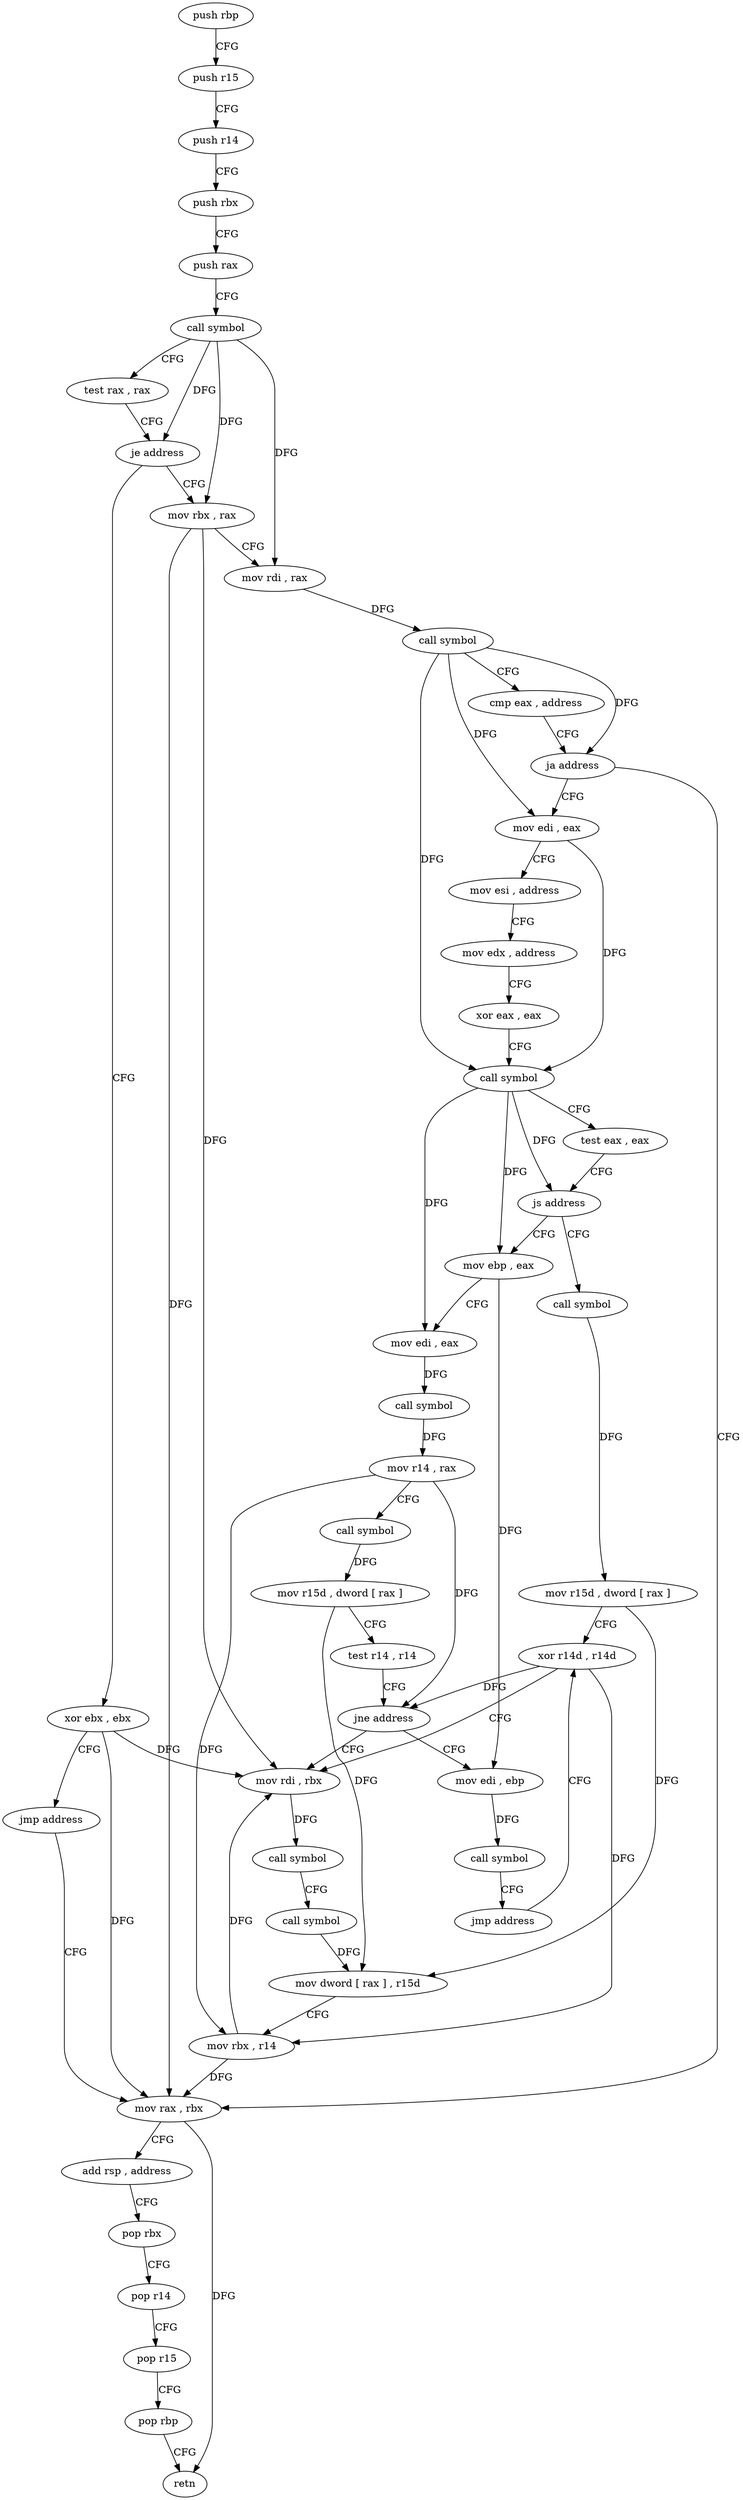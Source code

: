 digraph "func" {
"4262928" [label = "push rbp" ]
"4262929" [label = "push r15" ]
"4262931" [label = "push r14" ]
"4262933" [label = "push rbx" ]
"4262934" [label = "push rax" ]
"4262935" [label = "call symbol" ]
"4262940" [label = "test rax , rax" ]
"4262943" [label = "je address" ]
"4263018" [label = "xor ebx , ebx" ]
"4262945" [label = "mov rbx , rax" ]
"4263020" [label = "jmp address" ]
"4263052" [label = "mov rax , rbx" ]
"4262948" [label = "mov rdi , rax" ]
"4262951" [label = "call symbol" ]
"4262956" [label = "cmp eax , address" ]
"4262959" [label = "ja address" ]
"4262961" [label = "mov edi , eax" ]
"4263055" [label = "add rsp , address" ]
"4263059" [label = "pop rbx" ]
"4263060" [label = "pop r14" ]
"4263062" [label = "pop r15" ]
"4263064" [label = "pop rbp" ]
"4263065" [label = "retn" ]
"4262963" [label = "mov esi , address" ]
"4262968" [label = "mov edx , address" ]
"4262973" [label = "xor eax , eax" ]
"4262975" [label = "call symbol" ]
"4262980" [label = "test eax , eax" ]
"4262982" [label = "js address" ]
"4263022" [label = "call symbol" ]
"4262984" [label = "mov ebp , eax" ]
"4263027" [label = "mov r15d , dword [ rax ]" ]
"4263030" [label = "xor r14d , r14d" ]
"4262986" [label = "mov edi , eax" ]
"4262988" [label = "call symbol" ]
"4262993" [label = "mov r14 , rax" ]
"4262996" [label = "call symbol" ]
"4263001" [label = "mov r15d , dword [ rax ]" ]
"4263004" [label = "test r14 , r14" ]
"4263007" [label = "jne address" ]
"4263033" [label = "mov rdi , rbx" ]
"4263009" [label = "mov edi , ebp" ]
"4263036" [label = "call symbol" ]
"4263041" [label = "call symbol" ]
"4263046" [label = "mov dword [ rax ] , r15d" ]
"4263049" [label = "mov rbx , r14" ]
"4263011" [label = "call symbol" ]
"4263016" [label = "jmp address" ]
"4262928" -> "4262929" [ label = "CFG" ]
"4262929" -> "4262931" [ label = "CFG" ]
"4262931" -> "4262933" [ label = "CFG" ]
"4262933" -> "4262934" [ label = "CFG" ]
"4262934" -> "4262935" [ label = "CFG" ]
"4262935" -> "4262940" [ label = "CFG" ]
"4262935" -> "4262943" [ label = "DFG" ]
"4262935" -> "4262945" [ label = "DFG" ]
"4262935" -> "4262948" [ label = "DFG" ]
"4262940" -> "4262943" [ label = "CFG" ]
"4262943" -> "4263018" [ label = "CFG" ]
"4262943" -> "4262945" [ label = "CFG" ]
"4263018" -> "4263020" [ label = "CFG" ]
"4263018" -> "4263052" [ label = "DFG" ]
"4263018" -> "4263033" [ label = "DFG" ]
"4262945" -> "4262948" [ label = "CFG" ]
"4262945" -> "4263052" [ label = "DFG" ]
"4262945" -> "4263033" [ label = "DFG" ]
"4263020" -> "4263052" [ label = "CFG" ]
"4263052" -> "4263055" [ label = "CFG" ]
"4263052" -> "4263065" [ label = "DFG" ]
"4262948" -> "4262951" [ label = "DFG" ]
"4262951" -> "4262956" [ label = "CFG" ]
"4262951" -> "4262959" [ label = "DFG" ]
"4262951" -> "4262961" [ label = "DFG" ]
"4262951" -> "4262975" [ label = "DFG" ]
"4262956" -> "4262959" [ label = "CFG" ]
"4262959" -> "4263052" [ label = "CFG" ]
"4262959" -> "4262961" [ label = "CFG" ]
"4262961" -> "4262963" [ label = "CFG" ]
"4262961" -> "4262975" [ label = "DFG" ]
"4263055" -> "4263059" [ label = "CFG" ]
"4263059" -> "4263060" [ label = "CFG" ]
"4263060" -> "4263062" [ label = "CFG" ]
"4263062" -> "4263064" [ label = "CFG" ]
"4263064" -> "4263065" [ label = "CFG" ]
"4262963" -> "4262968" [ label = "CFG" ]
"4262968" -> "4262973" [ label = "CFG" ]
"4262973" -> "4262975" [ label = "CFG" ]
"4262975" -> "4262980" [ label = "CFG" ]
"4262975" -> "4262982" [ label = "DFG" ]
"4262975" -> "4262984" [ label = "DFG" ]
"4262975" -> "4262986" [ label = "DFG" ]
"4262980" -> "4262982" [ label = "CFG" ]
"4262982" -> "4263022" [ label = "CFG" ]
"4262982" -> "4262984" [ label = "CFG" ]
"4263022" -> "4263027" [ label = "DFG" ]
"4262984" -> "4262986" [ label = "CFG" ]
"4262984" -> "4263009" [ label = "DFG" ]
"4263027" -> "4263030" [ label = "CFG" ]
"4263027" -> "4263046" [ label = "DFG" ]
"4263030" -> "4263033" [ label = "CFG" ]
"4263030" -> "4263007" [ label = "DFG" ]
"4263030" -> "4263049" [ label = "DFG" ]
"4262986" -> "4262988" [ label = "DFG" ]
"4262988" -> "4262993" [ label = "DFG" ]
"4262993" -> "4262996" [ label = "CFG" ]
"4262993" -> "4263007" [ label = "DFG" ]
"4262993" -> "4263049" [ label = "DFG" ]
"4262996" -> "4263001" [ label = "DFG" ]
"4263001" -> "4263004" [ label = "CFG" ]
"4263001" -> "4263046" [ label = "DFG" ]
"4263004" -> "4263007" [ label = "CFG" ]
"4263007" -> "4263033" [ label = "CFG" ]
"4263007" -> "4263009" [ label = "CFG" ]
"4263033" -> "4263036" [ label = "DFG" ]
"4263009" -> "4263011" [ label = "DFG" ]
"4263036" -> "4263041" [ label = "CFG" ]
"4263041" -> "4263046" [ label = "DFG" ]
"4263046" -> "4263049" [ label = "CFG" ]
"4263049" -> "4263052" [ label = "DFG" ]
"4263049" -> "4263033" [ label = "DFG" ]
"4263011" -> "4263016" [ label = "CFG" ]
"4263016" -> "4263030" [ label = "CFG" ]
}
